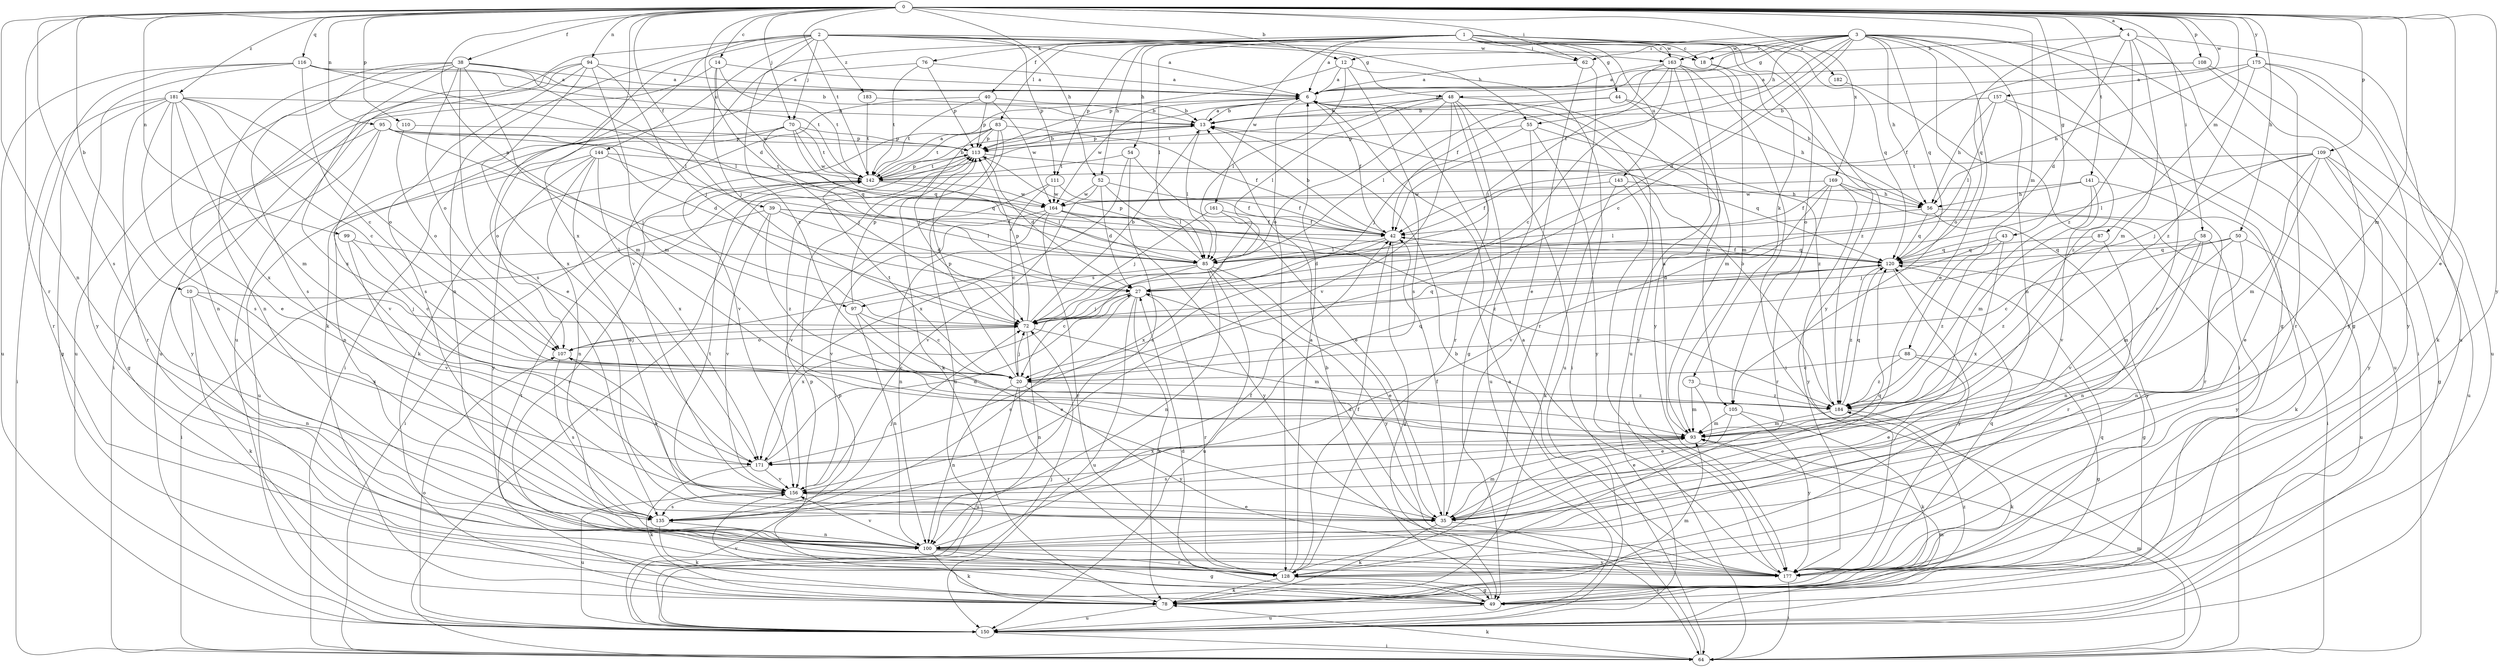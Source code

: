 strict digraph  {
0;
1;
2;
3;
4;
6;
10;
12;
13;
14;
18;
20;
27;
35;
38;
39;
40;
42;
43;
44;
48;
49;
50;
52;
54;
55;
56;
58;
62;
64;
70;
72;
73;
76;
78;
83;
85;
87;
88;
93;
94;
95;
97;
99;
100;
105;
107;
108;
109;
110;
111;
113;
116;
120;
128;
135;
141;
142;
143;
144;
150;
156;
157;
161;
163;
164;
169;
171;
175;
177;
181;
182;
183;
184;
0 -> 4  [label=a];
0 -> 10  [label=b];
0 -> 12  [label=b];
0 -> 14  [label=c];
0 -> 27  [label=d];
0 -> 35  [label=e];
0 -> 38  [label=f];
0 -> 39  [label=f];
0 -> 43  [label=g];
0 -> 50  [label=h];
0 -> 52  [label=h];
0 -> 58  [label=i];
0 -> 62  [label=i];
0 -> 70  [label=j];
0 -> 87  [label=m];
0 -> 88  [label=m];
0 -> 93  [label=m];
0 -> 94  [label=n];
0 -> 95  [label=n];
0 -> 97  [label=n];
0 -> 99  [label=n];
0 -> 100  [label=n];
0 -> 108  [label=p];
0 -> 109  [label=p];
0 -> 110  [label=p];
0 -> 116  [label=q];
0 -> 128  [label=r];
0 -> 135  [label=s];
0 -> 141  [label=t];
0 -> 142  [label=t];
0 -> 157  [label=w];
0 -> 169  [label=x];
0 -> 171  [label=x];
0 -> 175  [label=y];
0 -> 177  [label=y];
0 -> 181  [label=z];
1 -> 6  [label=a];
1 -> 18  [label=c];
1 -> 40  [label=f];
1 -> 44  [label=g];
1 -> 52  [label=h];
1 -> 54  [label=h];
1 -> 62  [label=i];
1 -> 73  [label=k];
1 -> 76  [label=k];
1 -> 83  [label=l];
1 -> 85  [label=l];
1 -> 105  [label=o];
1 -> 111  [label=p];
1 -> 120  [label=q];
1 -> 143  [label=u];
1 -> 156  [label=v];
1 -> 161  [label=w];
1 -> 163  [label=w];
1 -> 177  [label=y];
1 -> 182  [label=z];
2 -> 6  [label=a];
2 -> 18  [label=c];
2 -> 48  [label=g];
2 -> 55  [label=h];
2 -> 70  [label=j];
2 -> 78  [label=k];
2 -> 100  [label=n];
2 -> 111  [label=p];
2 -> 135  [label=s];
2 -> 144  [label=u];
2 -> 150  [label=u];
2 -> 163  [label=w];
2 -> 183  [label=z];
2 -> 184  [label=z];
3 -> 18  [label=c];
3 -> 20  [label=c];
3 -> 27  [label=d];
3 -> 35  [label=e];
3 -> 42  [label=f];
3 -> 48  [label=g];
3 -> 49  [label=g];
3 -> 55  [label=h];
3 -> 56  [label=h];
3 -> 62  [label=i];
3 -> 64  [label=i];
3 -> 100  [label=n];
3 -> 105  [label=o];
3 -> 113  [label=p];
3 -> 120  [label=q];
3 -> 128  [label=r];
3 -> 163  [label=w];
4 -> 12  [label=b];
4 -> 27  [label=d];
4 -> 49  [label=g];
4 -> 93  [label=m];
4 -> 120  [label=q];
4 -> 150  [label=u];
4 -> 184  [label=z];
6 -> 13  [label=b];
6 -> 42  [label=f];
6 -> 105  [label=o];
6 -> 128  [label=r];
6 -> 164  [label=w];
10 -> 72  [label=j];
10 -> 78  [label=k];
10 -> 100  [label=n];
10 -> 171  [label=x];
12 -> 6  [label=a];
12 -> 64  [label=i];
12 -> 85  [label=l];
12 -> 113  [label=p];
12 -> 135  [label=s];
13 -> 6  [label=a];
13 -> 85  [label=l];
13 -> 113  [label=p];
14 -> 6  [label=a];
14 -> 72  [label=j];
14 -> 100  [label=n];
14 -> 142  [label=t];
14 -> 164  [label=w];
18 -> 93  [label=m];
18 -> 184  [label=z];
20 -> 72  [label=j];
20 -> 100  [label=n];
20 -> 113  [label=p];
20 -> 120  [label=q];
20 -> 128  [label=r];
20 -> 142  [label=t];
20 -> 150  [label=u];
20 -> 177  [label=y];
20 -> 184  [label=z];
27 -> 72  [label=j];
27 -> 78  [label=k];
27 -> 128  [label=r];
27 -> 135  [label=s];
27 -> 150  [label=u];
27 -> 171  [label=x];
35 -> 27  [label=d];
35 -> 42  [label=f];
35 -> 64  [label=i];
35 -> 78  [label=k];
35 -> 93  [label=m];
35 -> 120  [label=q];
35 -> 142  [label=t];
38 -> 6  [label=a];
38 -> 13  [label=b];
38 -> 35  [label=e];
38 -> 85  [label=l];
38 -> 93  [label=m];
38 -> 100  [label=n];
38 -> 107  [label=o];
38 -> 135  [label=s];
38 -> 150  [label=u];
38 -> 171  [label=x];
39 -> 27  [label=d];
39 -> 42  [label=f];
39 -> 64  [label=i];
39 -> 85  [label=l];
39 -> 156  [label=v];
39 -> 184  [label=z];
40 -> 13  [label=b];
40 -> 78  [label=k];
40 -> 113  [label=p];
40 -> 142  [label=t];
40 -> 164  [label=w];
42 -> 13  [label=b];
42 -> 27  [label=d];
42 -> 49  [label=g];
42 -> 85  [label=l];
42 -> 120  [label=q];
43 -> 72  [label=j];
43 -> 120  [label=q];
43 -> 171  [label=x];
43 -> 184  [label=z];
44 -> 13  [label=b];
44 -> 56  [label=h];
44 -> 85  [label=l];
44 -> 93  [label=m];
48 -> 13  [label=b];
48 -> 49  [label=g];
48 -> 85  [label=l];
48 -> 107  [label=o];
48 -> 128  [label=r];
48 -> 142  [label=t];
48 -> 150  [label=u];
48 -> 156  [label=v];
48 -> 177  [label=y];
49 -> 13  [label=b];
49 -> 27  [label=d];
49 -> 113  [label=p];
49 -> 150  [label=u];
49 -> 156  [label=v];
49 -> 184  [label=z];
50 -> 20  [label=c];
50 -> 93  [label=m];
50 -> 100  [label=n];
50 -> 120  [label=q];
50 -> 150  [label=u];
52 -> 27  [label=d];
52 -> 42  [label=f];
52 -> 85  [label=l];
52 -> 156  [label=v];
52 -> 164  [label=w];
54 -> 35  [label=e];
54 -> 135  [label=s];
54 -> 142  [label=t];
54 -> 171  [label=x];
55 -> 72  [label=j];
55 -> 113  [label=p];
55 -> 150  [label=u];
55 -> 177  [label=y];
55 -> 184  [label=z];
56 -> 78  [label=k];
56 -> 85  [label=l];
56 -> 120  [label=q];
56 -> 177  [label=y];
58 -> 100  [label=n];
58 -> 120  [label=q];
58 -> 128  [label=r];
58 -> 156  [label=v];
58 -> 177  [label=y];
62 -> 6  [label=a];
62 -> 35  [label=e];
62 -> 128  [label=r];
64 -> 6  [label=a];
64 -> 78  [label=k];
64 -> 93  [label=m];
70 -> 72  [label=j];
70 -> 100  [label=n];
70 -> 107  [label=o];
70 -> 113  [label=p];
70 -> 120  [label=q];
70 -> 142  [label=t];
70 -> 164  [label=w];
72 -> 13  [label=b];
72 -> 93  [label=m];
72 -> 100  [label=n];
72 -> 107  [label=o];
72 -> 113  [label=p];
72 -> 120  [label=q];
73 -> 35  [label=e];
73 -> 93  [label=m];
73 -> 184  [label=z];
76 -> 6  [label=a];
76 -> 64  [label=i];
76 -> 113  [label=p];
76 -> 142  [label=t];
78 -> 93  [label=m];
78 -> 120  [label=q];
78 -> 142  [label=t];
78 -> 150  [label=u];
83 -> 42  [label=f];
83 -> 72  [label=j];
83 -> 78  [label=k];
83 -> 113  [label=p];
83 -> 142  [label=t];
83 -> 150  [label=u];
83 -> 156  [label=v];
85 -> 20  [label=c];
85 -> 35  [label=e];
85 -> 100  [label=n];
85 -> 113  [label=p];
85 -> 150  [label=u];
85 -> 177  [label=y];
85 -> 97  [label=s];
87 -> 100  [label=n];
87 -> 120  [label=q];
87 -> 184  [label=z];
88 -> 20  [label=c];
88 -> 35  [label=e];
88 -> 49  [label=g];
88 -> 184  [label=z];
93 -> 6  [label=a];
93 -> 135  [label=s];
93 -> 171  [label=x];
94 -> 6  [label=a];
94 -> 64  [label=i];
94 -> 72  [label=j];
94 -> 93  [label=m];
94 -> 135  [label=s];
94 -> 150  [label=u];
94 -> 171  [label=x];
95 -> 27  [label=d];
95 -> 49  [label=g];
95 -> 72  [label=j];
95 -> 113  [label=p];
95 -> 120  [label=q];
95 -> 156  [label=v];
95 -> 177  [label=y];
97 -> 20  [label=c];
97 -> 35  [label=e];
97 -> 100  [label=n];
97 -> 113  [label=p];
99 -> 20  [label=c];
99 -> 85  [label=l];
99 -> 156  [label=v];
100 -> 42  [label=f];
100 -> 49  [label=g];
100 -> 78  [label=k];
100 -> 128  [label=r];
100 -> 156  [label=v];
100 -> 177  [label=y];
105 -> 35  [label=e];
105 -> 78  [label=k];
105 -> 93  [label=m];
105 -> 177  [label=y];
107 -> 20  [label=c];
107 -> 72  [label=j];
107 -> 135  [label=s];
108 -> 6  [label=a];
108 -> 42  [label=f];
108 -> 150  [label=u];
108 -> 177  [label=y];
109 -> 35  [label=e];
109 -> 49  [label=g];
109 -> 72  [label=j];
109 -> 85  [label=l];
109 -> 93  [label=m];
109 -> 142  [label=t];
109 -> 150  [label=u];
109 -> 177  [label=y];
110 -> 107  [label=o];
110 -> 113  [label=p];
111 -> 20  [label=c];
111 -> 42  [label=f];
111 -> 156  [label=v];
111 -> 164  [label=w];
113 -> 13  [label=b];
113 -> 27  [label=d];
113 -> 64  [label=i];
113 -> 120  [label=q];
113 -> 142  [label=t];
116 -> 6  [label=a];
116 -> 20  [label=c];
116 -> 85  [label=l];
116 -> 128  [label=r];
116 -> 142  [label=t];
116 -> 150  [label=u];
116 -> 177  [label=y];
120 -> 27  [label=d];
120 -> 42  [label=f];
120 -> 49  [label=g];
120 -> 177  [label=y];
120 -> 184  [label=z];
128 -> 6  [label=a];
128 -> 42  [label=f];
128 -> 49  [label=g];
128 -> 78  [label=k];
135 -> 72  [label=j];
135 -> 78  [label=k];
135 -> 100  [label=n];
141 -> 56  [label=h];
141 -> 93  [label=m];
141 -> 128  [label=r];
141 -> 156  [label=v];
141 -> 164  [label=w];
142 -> 6  [label=a];
142 -> 13  [label=b];
142 -> 64  [label=i];
142 -> 85  [label=l];
142 -> 113  [label=p];
142 -> 128  [label=r];
142 -> 164  [label=w];
143 -> 42  [label=f];
143 -> 56  [label=h];
143 -> 64  [label=i];
143 -> 78  [label=k];
144 -> 35  [label=e];
144 -> 100  [label=n];
144 -> 120  [label=q];
144 -> 142  [label=t];
144 -> 150  [label=u];
144 -> 171  [label=x];
144 -> 177  [label=y];
150 -> 64  [label=i];
150 -> 72  [label=j];
150 -> 93  [label=m];
150 -> 107  [label=o];
150 -> 113  [label=p];
156 -> 35  [label=e];
156 -> 107  [label=o];
156 -> 135  [label=s];
156 -> 150  [label=u];
157 -> 13  [label=b];
157 -> 56  [label=h];
157 -> 85  [label=l];
157 -> 150  [label=u];
157 -> 184  [label=z];
161 -> 42  [label=f];
161 -> 72  [label=j];
161 -> 171  [label=x];
163 -> 6  [label=a];
163 -> 20  [label=c];
163 -> 42  [label=f];
163 -> 56  [label=h];
163 -> 64  [label=i];
163 -> 72  [label=j];
163 -> 150  [label=u];
163 -> 177  [label=y];
164 -> 42  [label=f];
164 -> 100  [label=n];
164 -> 128  [label=r];
164 -> 156  [label=v];
164 -> 177  [label=y];
164 -> 184  [label=z];
169 -> 42  [label=f];
169 -> 56  [label=h];
169 -> 64  [label=i];
169 -> 128  [label=r];
169 -> 156  [label=v];
169 -> 164  [label=w];
169 -> 177  [label=y];
171 -> 27  [label=d];
171 -> 78  [label=k];
171 -> 156  [label=v];
175 -> 6  [label=a];
175 -> 56  [label=h];
175 -> 78  [label=k];
175 -> 128  [label=r];
175 -> 177  [label=y];
175 -> 184  [label=z];
177 -> 6  [label=a];
177 -> 13  [label=b];
177 -> 64  [label=i];
177 -> 120  [label=q];
181 -> 13  [label=b];
181 -> 20  [label=c];
181 -> 35  [label=e];
181 -> 49  [label=g];
181 -> 64  [label=i];
181 -> 93  [label=m];
181 -> 107  [label=o];
181 -> 128  [label=r];
181 -> 135  [label=s];
181 -> 171  [label=x];
182 -> 64  [label=i];
183 -> 13  [label=b];
183 -> 142  [label=t];
184 -> 13  [label=b];
184 -> 78  [label=k];
184 -> 93  [label=m];
184 -> 120  [label=q];
}
